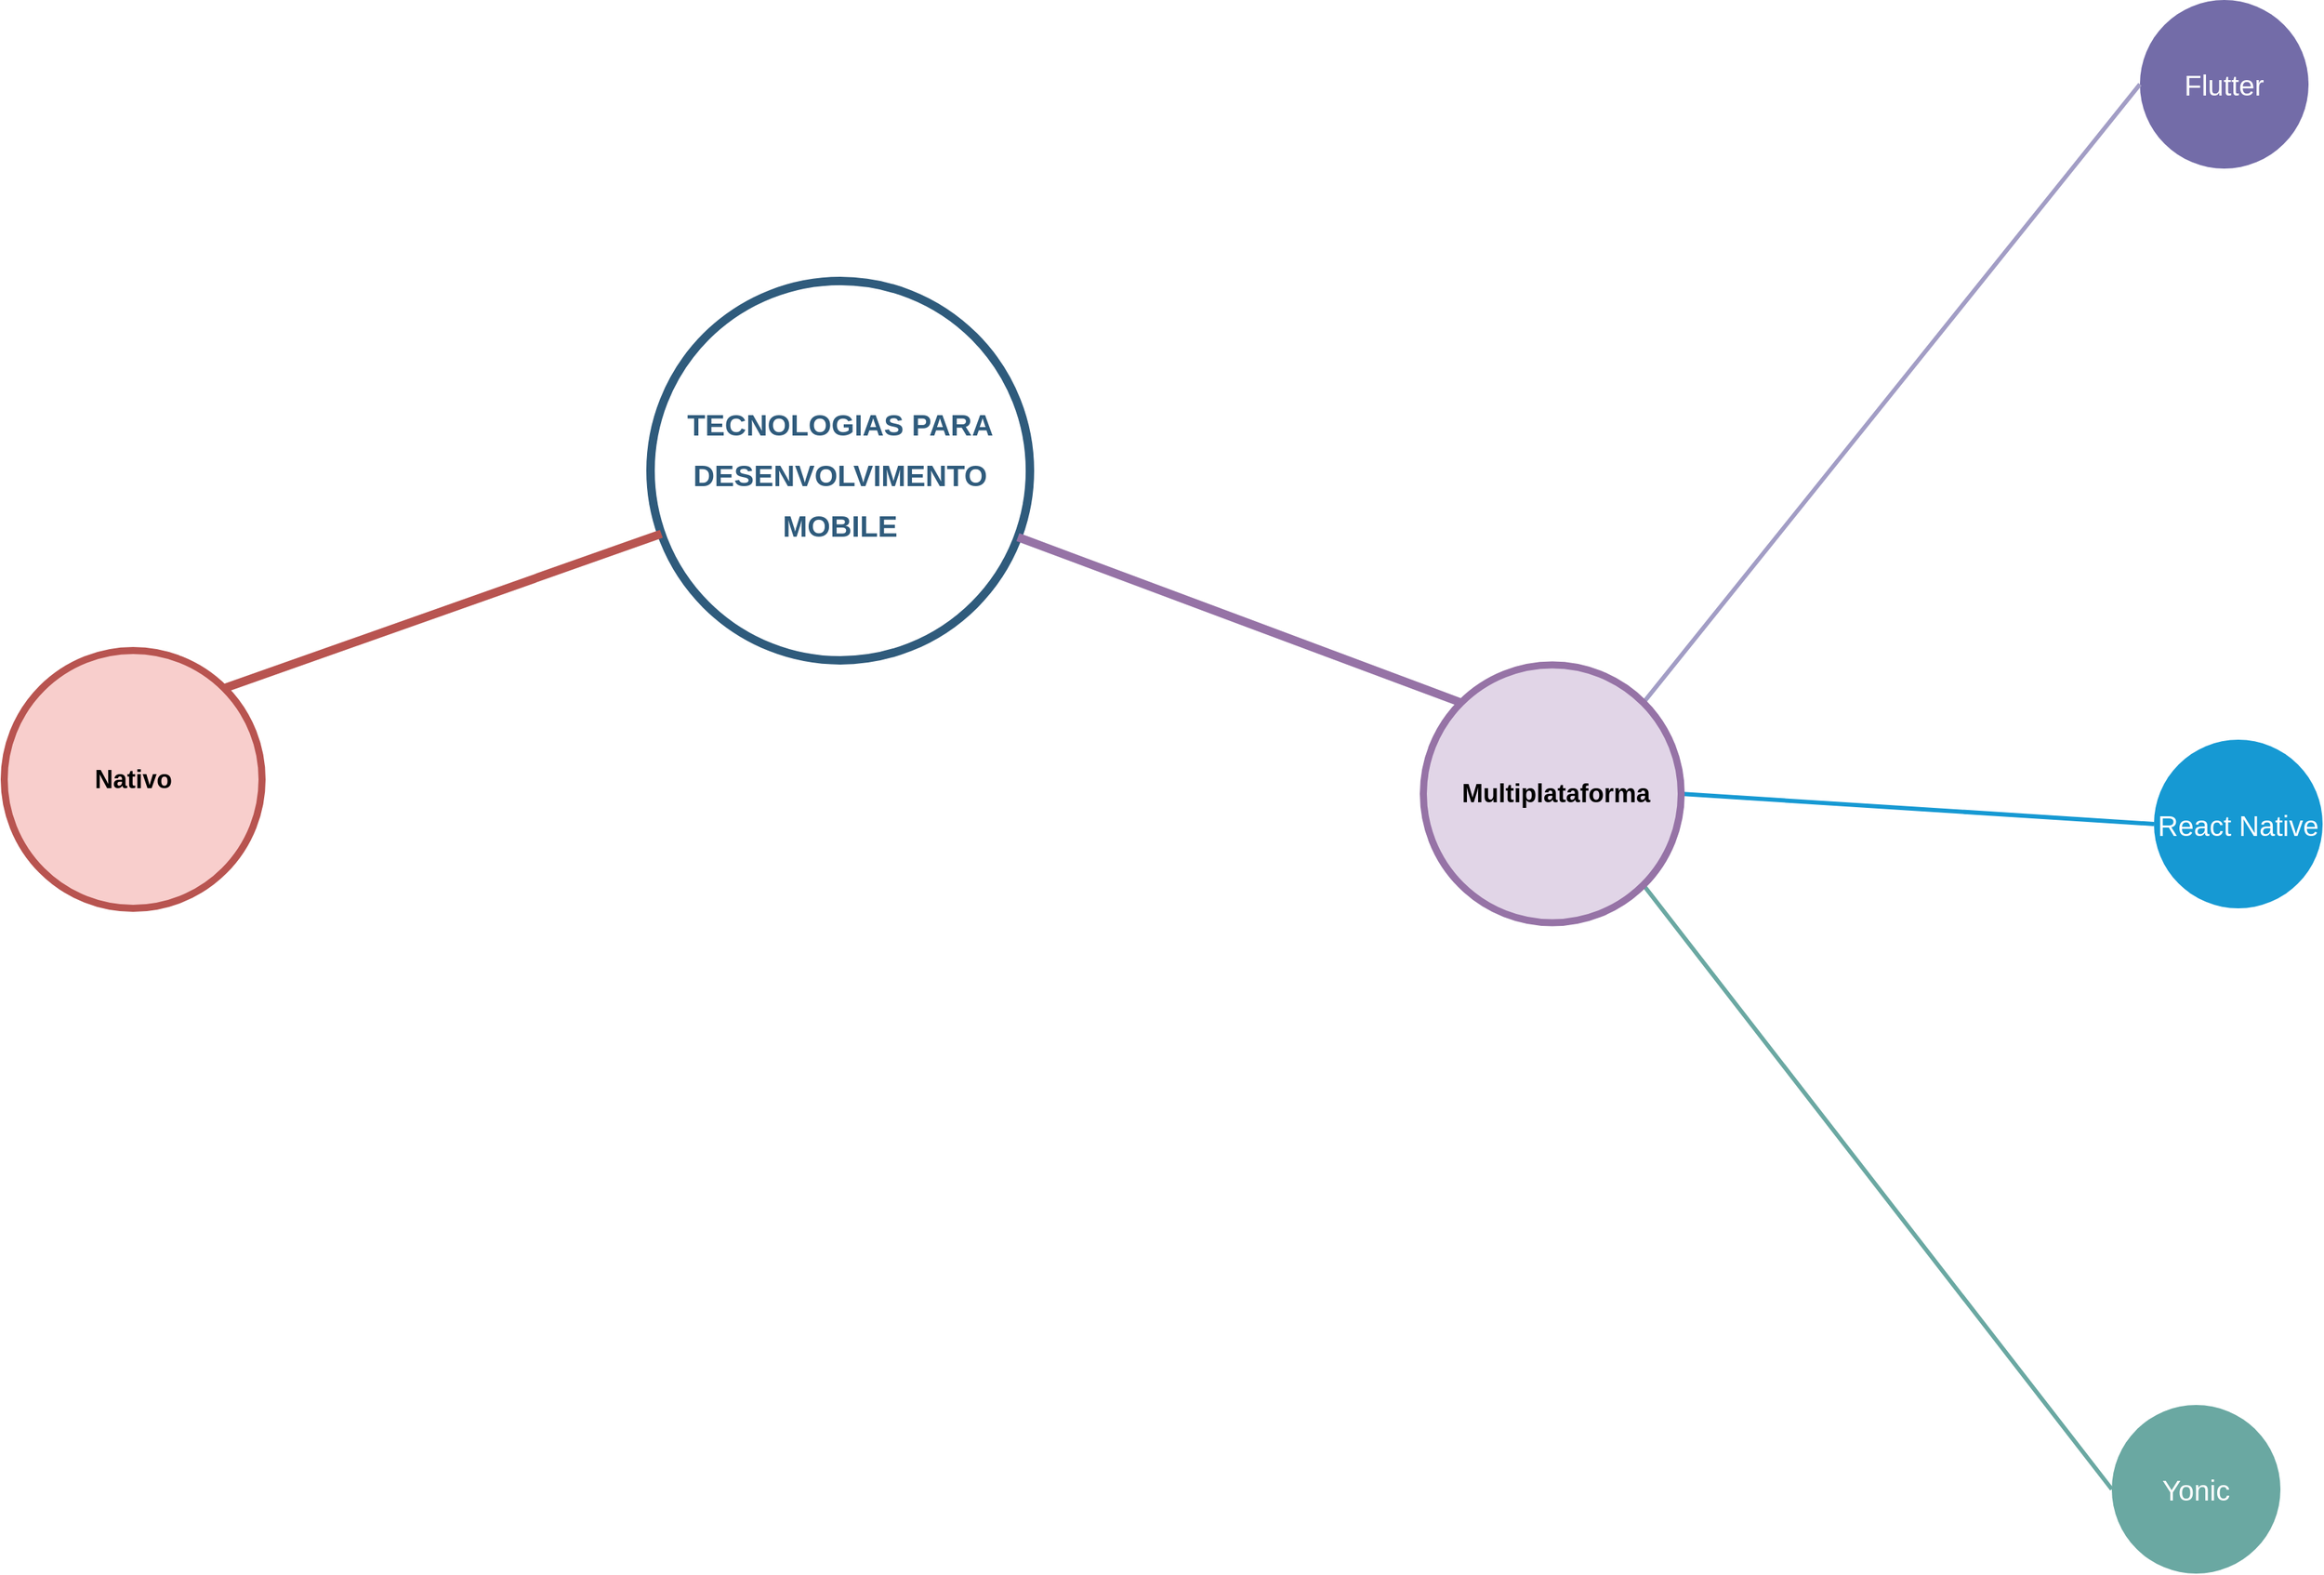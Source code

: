 <mxfile version="14.8.0" type="github">
  <diagram id="YxBTCDt-FOKWSwlS9GOu" name="Page-1">
    <mxGraphModel dx="8048" dy="4079" grid="1" gridSize="10" guides="1" tooltips="1" connect="1" arrows="1" fold="1" page="1" pageScale="1" pageWidth="827" pageHeight="1169" math="0" shadow="0">
      <root>
        <mxCell id="0" />
        <mxCell id="1" parent="0" />
        <mxCell id="PS8agSTEj6X3uNNrZrvN-1" value="&lt;font style=&quot;font-size: 21px&quot;&gt;TECNOLOGIAS PARA DESENVOLVIMENTO MOBILE&lt;/font&gt;" style="ellipse;whiteSpace=wrap;html=1;shadow=0;fontFamily=Helvetica;fontSize=30;fontColor=#2F5B7C;align=center;strokeColor=#2F5B7C;strokeWidth=6;fillColor=#FFFFFF;fontStyle=1;gradientColor=none;" vertex="1" parent="1">
          <mxGeometry x="-2740" y="-320" width="270" height="270" as="geometry" />
        </mxCell>
        <mxCell id="PS8agSTEj6X3uNNrZrvN-2" style="endArrow=none;strokeWidth=6;strokeColor=#b85450;html=1;fillColor=#f8cecc;exitX=1;exitY=0;exitDx=0;exitDy=0;" edge="1" parent="1" source="PS8agSTEj6X3uNNrZrvN-11" target="PS8agSTEj6X3uNNrZrvN-1">
          <mxGeometry relative="1" as="geometry">
            <mxPoint x="-3055.28" y="-19.87" as="sourcePoint" />
            <mxPoint x="-1458.052" y="588.989" as="targetPoint" />
          </mxGeometry>
        </mxCell>
        <mxCell id="PS8agSTEj6X3uNNrZrvN-3" style="endArrow=none;strokeWidth=6;strokeColor=#9673a6;html=1;exitX=0;exitY=0;exitDx=0;exitDy=0;fillColor=#e1d5e7;" edge="1" parent="1" source="PS8agSTEj6X3uNNrZrvN-10" target="PS8agSTEj6X3uNNrZrvN-1">
          <mxGeometry relative="1" as="geometry">
            <mxPoint x="-2175.765" y="-13.11" as="sourcePoint" />
            <mxPoint x="-2663.708" y="398.679" as="targetPoint" />
          </mxGeometry>
        </mxCell>
        <mxCell id="PS8agSTEj6X3uNNrZrvN-4" value="Flutter" style="ellipse;whiteSpace=wrap;html=1;shadow=0;fontFamily=Helvetica;fontSize=20;fontColor=#FFFFFF;align=center;strokeWidth=3;fillColor=#736ca8;strokeColor=none;" vertex="1" parent="1">
          <mxGeometry x="-1680" y="-520" width="120" height="120" as="geometry" />
        </mxCell>
        <mxCell id="PS8agSTEj6X3uNNrZrvN-5" value="" style="edgeStyle=none;endArrow=none;strokeWidth=3;strokeColor=#A29DC5;html=1;entryX=1;entryY=0;entryDx=0;entryDy=0;exitX=0;exitY=0.5;exitDx=0;exitDy=0;" edge="1" parent="1" source="PS8agSTEj6X3uNNrZrvN-4" target="PS8agSTEj6X3uNNrZrvN-10">
          <mxGeometry x="-1079" y="-278.5" width="100" height="100" as="geometry">
            <mxPoint x="412.994" y="1003.437" as="sourcePoint" />
            <mxPoint x="-2014.695" y="-15.06" as="targetPoint" />
          </mxGeometry>
        </mxCell>
        <mxCell id="PS8agSTEj6X3uNNrZrvN-6" value="React Native" style="ellipse;whiteSpace=wrap;html=1;shadow=0;fontFamily=Helvetica;fontSize=20;fontColor=#FFFFFF;align=center;strokeWidth=3;strokeColor=none;fillColor=#1699D3;" vertex="1" parent="1">
          <mxGeometry x="-1670" y="6.5" width="120" height="120" as="geometry" />
        </mxCell>
        <mxCell id="PS8agSTEj6X3uNNrZrvN-7" value="Yonic" style="ellipse;whiteSpace=wrap;html=1;shadow=0;fontFamily=Helvetica;fontSize=20;fontColor=#FFFFFF;align=center;strokeWidth=3;strokeColor=none;fillColor=#6AA8A2;" vertex="1" parent="1">
          <mxGeometry x="-1700" y="480" width="120" height="120" as="geometry" />
        </mxCell>
        <mxCell id="PS8agSTEj6X3uNNrZrvN-8" value="" style="edgeStyle=none;endArrow=none;strokeWidth=3;html=1;entryX=1;entryY=0.5;entryDx=0;entryDy=0;exitX=0;exitY=0.5;exitDx=0;exitDy=0;fillColor=#1ba1e2;strokeColor=#1699D3;" edge="1" parent="1" source="PS8agSTEj6X3uNNrZrvN-6" target="PS8agSTEj6X3uNNrZrvN-10">
          <mxGeometry x="-1069" y="-268.5" width="100" height="100" as="geometry">
            <mxPoint x="-2090" y="909" as="sourcePoint" />
            <mxPoint x="-1995" y="51.5" as="targetPoint" />
          </mxGeometry>
        </mxCell>
        <mxCell id="PS8agSTEj6X3uNNrZrvN-9" value="" style="edgeStyle=none;endArrow=none;strokeWidth=3;html=1;entryX=1;entryY=1;entryDx=0;entryDy=0;exitX=0;exitY=0.5;exitDx=0;exitDy=0;fillColor=#1ba1e2;strokeColor=#6AA8A2;" edge="1" parent="1" source="PS8agSTEj6X3uNNrZrvN-7" target="PS8agSTEj6X3uNNrZrvN-10">
          <mxGeometry x="-1059" y="-258.5" width="100" height="100" as="geometry">
            <mxPoint x="-2322.5" y="909" as="sourcePoint" />
            <mxPoint x="-2012.94" y="116.63" as="targetPoint" />
          </mxGeometry>
        </mxCell>
        <mxCell id="PS8agSTEj6X3uNNrZrvN-10" value="&lt;h2&gt;&amp;nbsp;Multiplataforma&lt;/h2&gt;" style="ellipse;whiteSpace=wrap;html=1;aspect=fixed;strokeWidth=5;fillColor=#e1d5e7;strokeColor=#9673a6;" vertex="1" parent="1">
          <mxGeometry x="-2190" y="-46.75" width="183.5" height="183.5" as="geometry" />
        </mxCell>
        <mxCell id="PS8agSTEj6X3uNNrZrvN-11" value="&lt;h2&gt;Nativo&lt;/h2&gt;" style="ellipse;whiteSpace=wrap;html=1;aspect=fixed;strokeWidth=5;fillColor=#f8cecc;strokeColor=#b85450;" vertex="1" parent="1">
          <mxGeometry x="-3200" y="-57" width="183.5" height="183.5" as="geometry" />
        </mxCell>
        <mxCell id="PS8agSTEj6X3uNNrZrvN-12" style="edgeStyle=orthogonalEdgeStyle;rounded=0;orthogonalLoop=1;jettySize=auto;html=1;exitX=0.5;exitY=1;exitDx=0;exitDy=0;" edge="1" parent="1" source="PS8agSTEj6X3uNNrZrvN-6" target="PS8agSTEj6X3uNNrZrvN-6">
          <mxGeometry relative="1" as="geometry" />
        </mxCell>
      </root>
    </mxGraphModel>
  </diagram>
</mxfile>
